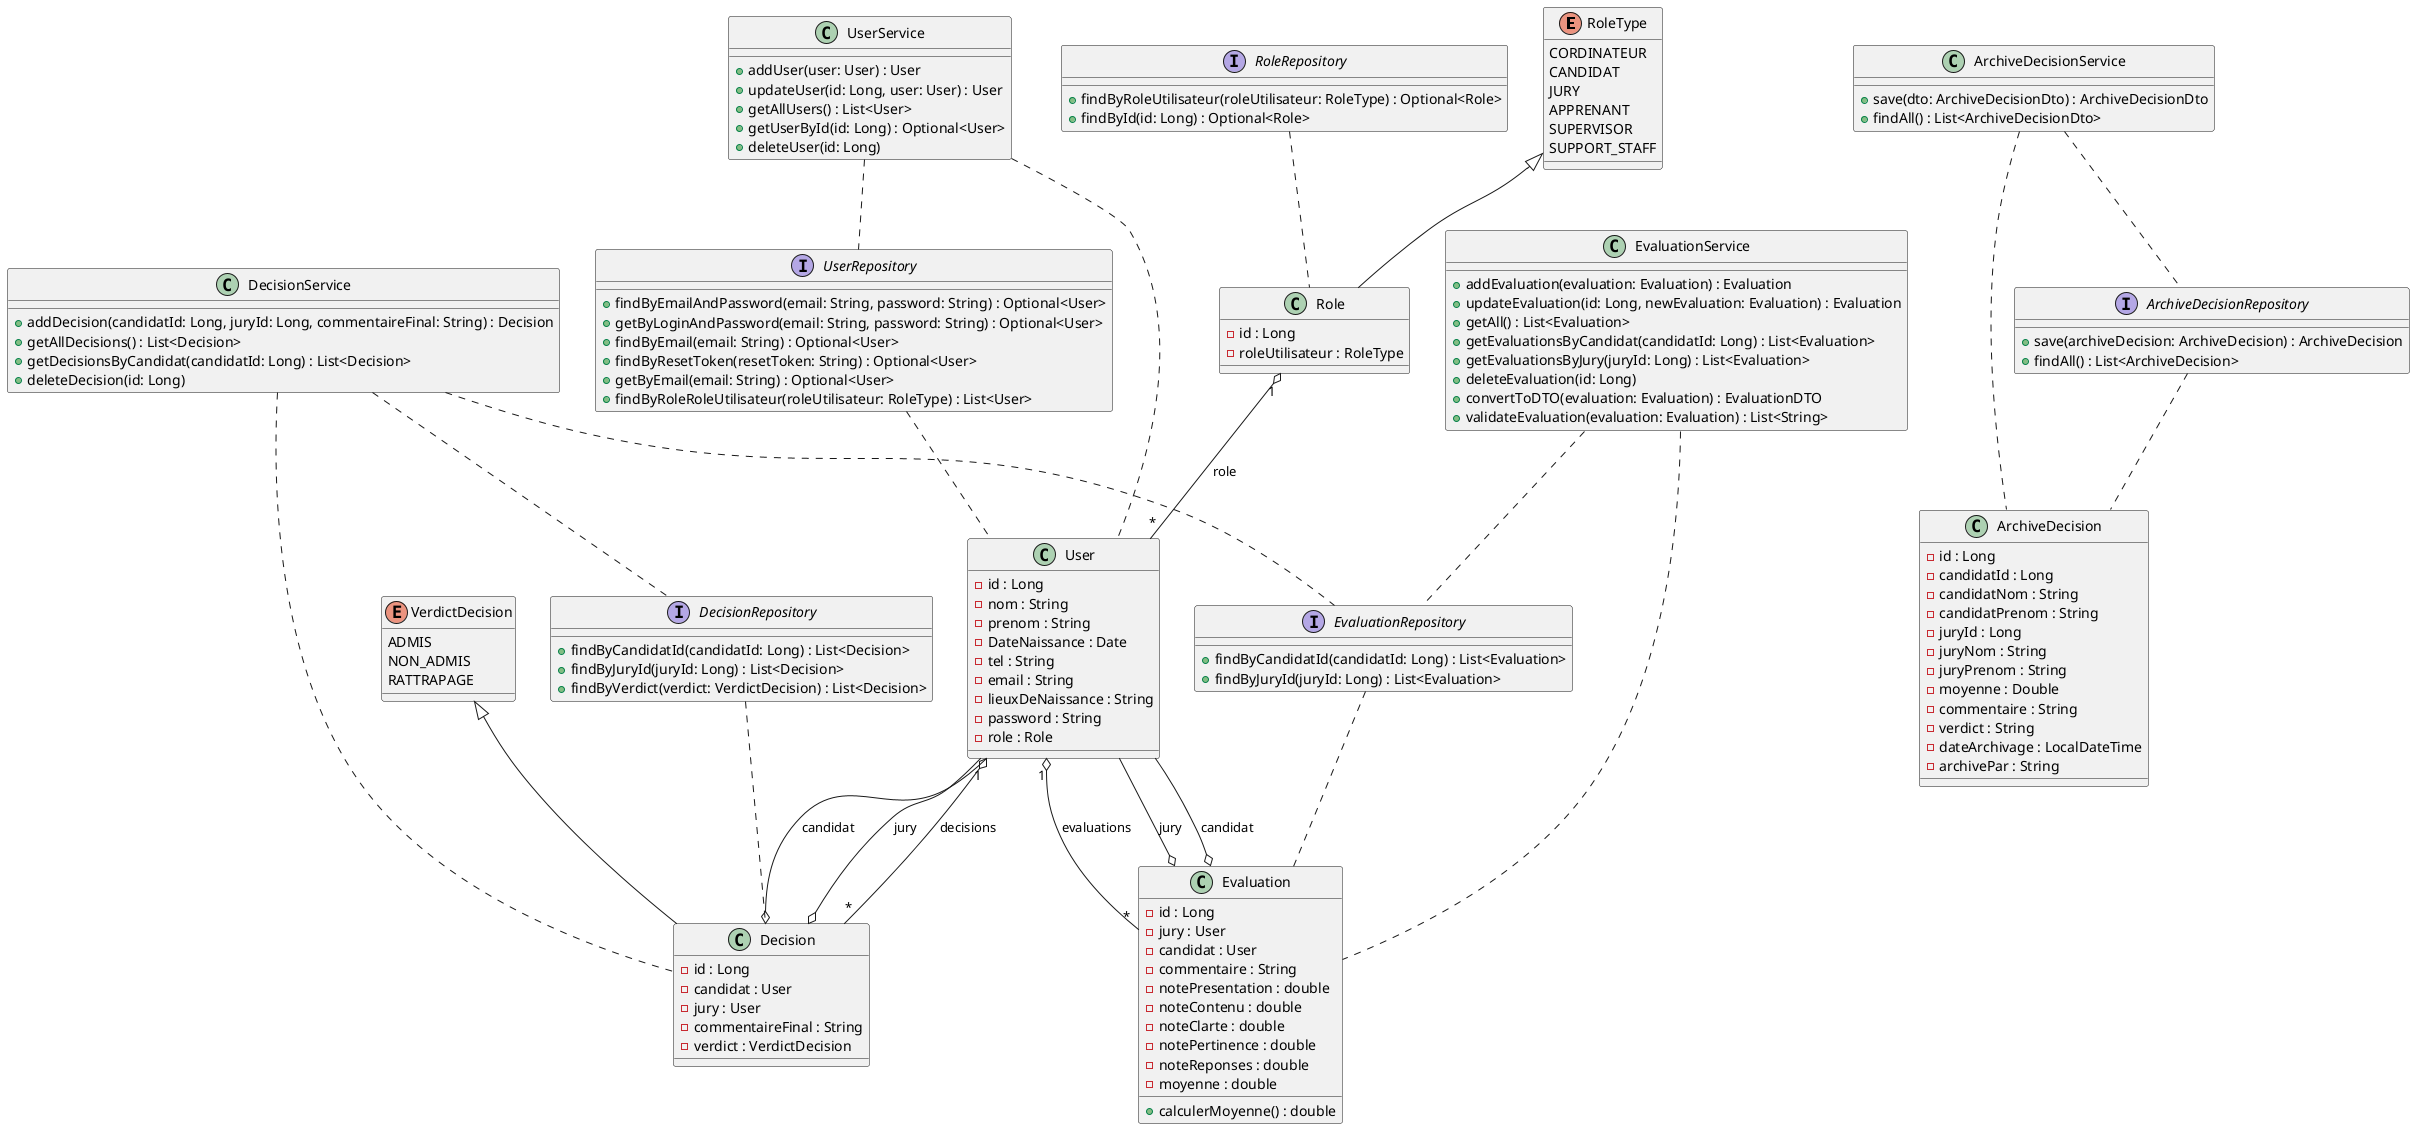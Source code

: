 @startuml

' ==== ENUMS ====
enum RoleType {
    CORDINATEUR
    CANDIDAT
    JURY
    APPRENANT
    SUPERVISOR
    SUPPORT_STAFF
}
enum VerdictDecision {
    ADMIS
    NON_ADMIS
    RATTRAPAGE
}

' ==== ENTITIES ====
class Role {
    - id : Long
    - roleUtilisateur : RoleType
}

class User {
    - id : Long
    - nom : String
    - prenom : String
    - DateNaissance : Date
    - tel : String
    - email : String
    - lieuxDeNaissance : String
    - password : String
    - role : Role
}

class Decision {
    - id : Long
    - candidat : User
    - jury : User
    - commentaireFinal : String
    - verdict : VerdictDecision
}

class Evaluation {
    - id : Long
    - jury : User
    - candidat : User
    - commentaire : String
    - notePresentation : double
    - noteContenu : double
    - noteClarte : double
    - notePertinence : double
    - noteReponses : double
    - moyenne : double
    + calculerMoyenne() : double
}

class ArchiveDecision {
    - id : Long
    - candidatId : Long
    - candidatNom : String
    - candidatPrenom : String
    - juryId : Long
    - juryNom : String
    - juryPrenom : String
    - moyenne : Double
    - commentaire : String
    - verdict : String
    - dateArchivage : LocalDateTime
    - archivePar : String
}

' ==== REPOSITORIES ====
interface UserRepository {
    + findByEmailAndPassword(email: String, password: String) : Optional<User>
    + getByLoginAndPassword(email: String, password: String) : Optional<User>
    + findByEmail(email: String) : Optional<User>
    + findByResetToken(resetToken: String) : Optional<User>
    + getByEmail(email: String) : Optional<User>
    + findByRoleRoleUtilisateur(roleUtilisateur: RoleType) : List<User>
}

interface RoleRepository{
    + findByRoleUtilisateur(roleUtilisateur: RoleType) : Optional<Role>
    + findById(id: Long) : Optional<Role>
}

interface DecisionRepository {
    + findByCandidatId(candidatId: Long) : List<Decision>
    + findByJuryId(juryId: Long) : List<Decision>
    + findByVerdict(verdict: VerdictDecision) : List<Decision>
}

interface EvaluationRepository {
    + findByCandidatId(candidatId: Long) : List<Evaluation>
    + findByJuryId(juryId: Long) : List<Evaluation>
}

interface ArchiveDecisionRepository {
    + save(archiveDecision: ArchiveDecision) : ArchiveDecision
    + findAll() : List<ArchiveDecision>
}

' ==== SERVICES ====
class UserService {
    + addUser(user: User) : User
    + updateUser(id: Long, user: User) : User
    + getAllUsers() : List<User>
    + getUserById(id: Long) : Optional<User>
    + deleteUser(id: Long)
}

class DecisionService {
    + addDecision(candidatId: Long, juryId: Long, commentaireFinal: String) : Decision
    + getAllDecisions() : List<Decision>
    + getDecisionsByCandidat(candidatId: Long) : List<Decision>
    + deleteDecision(id: Long)
}

class EvaluationService {
    + addEvaluation(evaluation: Evaluation) : Evaluation
    + updateEvaluation(id: Long, newEvaluation: Evaluation) : Evaluation
    + getAll() : List<Evaluation>
    + getEvaluationsByCandidat(candidatId: Long) : List<Evaluation>
    + getEvaluationsByJury(juryId: Long) : List<Evaluation>
    + deleteEvaluation(id: Long)
    + convertToDTO(evaluation: Evaluation) : EvaluationDTO
    + validateEvaluation(evaluation: Evaluation) : List<String>
}

class ArchiveDecisionService {
    + save(dto: ArchiveDecisionDto) : ArchiveDecisionDto
    + findAll() : List<ArchiveDecisionDto>
}

' ==== RELATIONS ====
RoleType <|-- Role
VerdictDecision <|-- Decision

Role "1" o-- "*" User : role
User "1" o-- "*" Decision : decisions
User "1" o-- "*" Evaluation : evaluations

Decision o-- User : candidat
Decision o-- User : jury
Evaluation o-- User : jury
Evaluation o-- User : candidat

UserRepository .. User
RoleRepository .. Role
DecisionRepository .. Decision
EvaluationRepository .. Evaluation
ArchiveDecisionRepository .. ArchiveDecision

UserService .. UserRepository
DecisionService .. DecisionRepository
DecisionService .. EvaluationRepository
EvaluationService .. EvaluationRepository
ArchiveDecisionService .. ArchiveDecisionRepository

UserService .. User
DecisionService .. Decision
EvaluationService .. Evaluation
ArchiveDecisionService .. ArchiveDecision

@enduml
